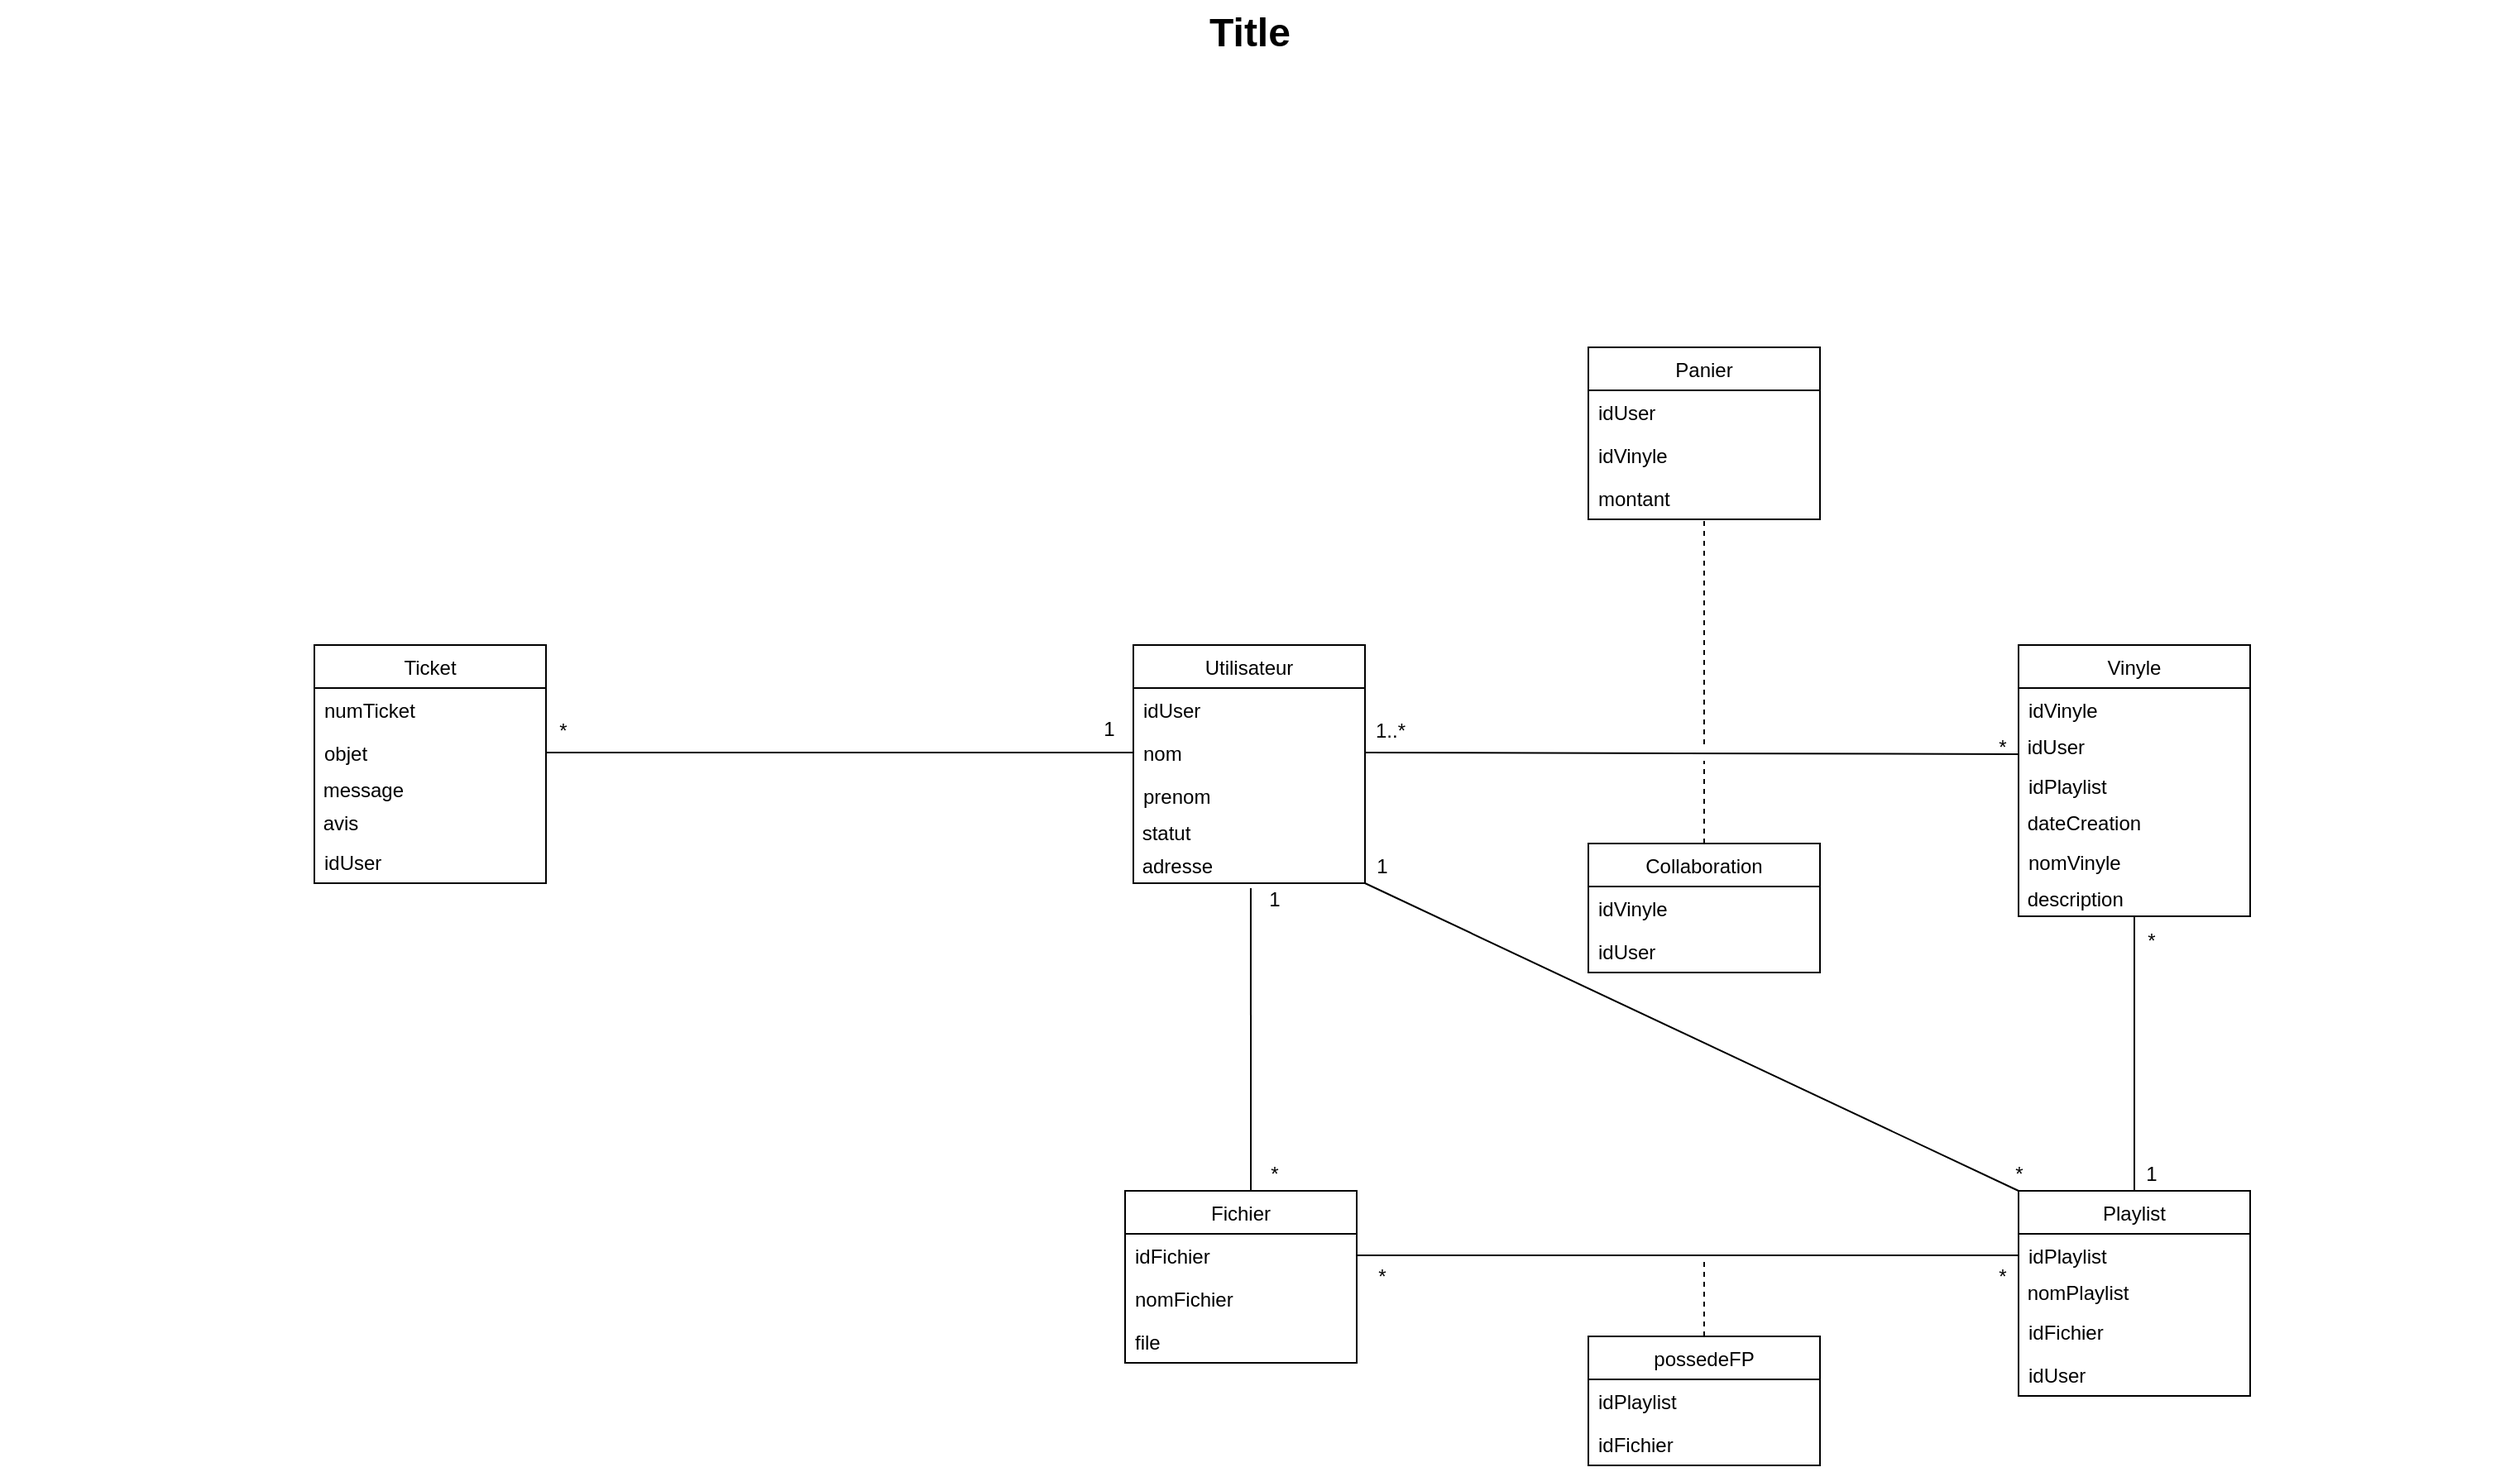 <mxfile version="12.4.3" type="device" pages="1"><diagram name="Page-1" id="929967ad-93f9-6ef4-fab6-5d389245f69c"><mxGraphModel dx="736" dy="439" grid="1" gridSize="10" guides="1" tooltips="1" connect="1" arrows="1" fold="1" page="1" pageScale="1.5" pageWidth="1169" pageHeight="826" background="none" math="0" shadow="0"><root><mxCell id="0" style=";html=1;"/><mxCell id="1" style=";html=1;" parent="0"/><mxCell id="1672d66443f91eb5-23" value="Title" style="text;strokeColor=none;fillColor=none;html=1;fontSize=24;fontStyle=1;verticalAlign=middle;align=center;" parent="1" vertex="1"><mxGeometry x="120" y="40" width="1510" height="40" as="geometry"/></mxCell><mxCell id="eaN-Cm-h0Vqrjn_SS42w-5" value="Utilisateur" style="swimlane;fontStyle=0;childLayout=stackLayout;horizontal=1;startSize=26;fillColor=none;horizontalStack=0;resizeParent=1;resizeParentMax=0;resizeLast=0;collapsible=1;marginBottom=0;" parent="1" vertex="1"><mxGeometry x="805" y="430" width="140" height="144" as="geometry"/></mxCell><mxCell id="eaN-Cm-h0Vqrjn_SS42w-6" value="idUser" style="text;strokeColor=none;fillColor=none;align=left;verticalAlign=top;spacingLeft=4;spacingRight=4;overflow=hidden;rotatable=0;points=[[0,0.5],[1,0.5]];portConstraint=eastwest;" parent="eaN-Cm-h0Vqrjn_SS42w-5" vertex="1"><mxGeometry y="26" width="140" height="26" as="geometry"/></mxCell><mxCell id="eaN-Cm-h0Vqrjn_SS42w-7" value="nom" style="text;strokeColor=none;fillColor=none;align=left;verticalAlign=top;spacingLeft=4;spacingRight=4;overflow=hidden;rotatable=0;points=[[0,0.5],[1,0.5]];portConstraint=eastwest;" parent="eaN-Cm-h0Vqrjn_SS42w-5" vertex="1"><mxGeometry y="52" width="140" height="26" as="geometry"/></mxCell><mxCell id="eaN-Cm-h0Vqrjn_SS42w-8" value="prenom" style="text;strokeColor=none;fillColor=none;align=left;verticalAlign=top;spacingLeft=4;spacingRight=4;overflow=hidden;rotatable=0;points=[[0,0.5],[1,0.5]];portConstraint=eastwest;" parent="eaN-Cm-h0Vqrjn_SS42w-5" vertex="1"><mxGeometry y="78" width="140" height="26" as="geometry"/></mxCell><mxCell id="eaN-Cm-h0Vqrjn_SS42w-48" value="&lt;div align=&quot;left&quot;&gt;&amp;nbsp;statut&lt;/div&gt;" style="text;html=1;align=left;verticalAlign=middle;resizable=0;points=[];;autosize=1;" parent="eaN-Cm-h0Vqrjn_SS42w-5" vertex="1"><mxGeometry y="104" width="140" height="20" as="geometry"/></mxCell><mxCell id="eaN-Cm-h0Vqrjn_SS42w-47" value="&amp;nbsp;adresse" style="text;html=1;align=left;verticalAlign=middle;resizable=0;points=[];;autosize=1;fontStyle=0" parent="eaN-Cm-h0Vqrjn_SS42w-5" vertex="1"><mxGeometry y="124" width="140" height="20" as="geometry"/></mxCell><mxCell id="eaN-Cm-h0Vqrjn_SS42w-10" value="Ticket" style="swimlane;fontStyle=0;childLayout=stackLayout;horizontal=1;startSize=26;fillColor=none;horizontalStack=0;resizeParent=1;resizeParentMax=0;resizeLast=0;collapsible=1;marginBottom=0;" parent="1" vertex="1"><mxGeometry x="310" y="430" width="140" height="144" as="geometry"/></mxCell><mxCell id="eaN-Cm-h0Vqrjn_SS42w-11" value="numTicket" style="text;strokeColor=none;fillColor=none;align=left;verticalAlign=top;spacingLeft=4;spacingRight=4;overflow=hidden;rotatable=0;points=[[0,0.5],[1,0.5]];portConstraint=eastwest;" parent="eaN-Cm-h0Vqrjn_SS42w-10" vertex="1"><mxGeometry y="26" width="140" height="26" as="geometry"/></mxCell><mxCell id="eaN-Cm-h0Vqrjn_SS42w-12" value="objet" style="text;strokeColor=none;fillColor=none;align=left;verticalAlign=top;spacingLeft=4;spacingRight=4;overflow=hidden;rotatable=0;points=[[0,0.5],[1,0.5]];portConstraint=eastwest;" parent="eaN-Cm-h0Vqrjn_SS42w-10" vertex="1"><mxGeometry y="52" width="140" height="26" as="geometry"/></mxCell><mxCell id="eaN-Cm-h0Vqrjn_SS42w-49" value="&lt;div align=&quot;left&quot;&gt;&amp;nbsp;message&lt;/div&gt;" style="text;html=1;align=left;verticalAlign=middle;resizable=0;points=[];;autosize=1;" parent="eaN-Cm-h0Vqrjn_SS42w-10" vertex="1"><mxGeometry y="78" width="140" height="20" as="geometry"/></mxCell><mxCell id="eaN-Cm-h0Vqrjn_SS42w-62" value="&amp;nbsp;avis" style="text;html=1;align=left;verticalAlign=middle;resizable=0;points=[];;autosize=1;" parent="eaN-Cm-h0Vqrjn_SS42w-10" vertex="1"><mxGeometry y="98" width="140" height="20" as="geometry"/></mxCell><mxCell id="eaN-Cm-h0Vqrjn_SS42w-4" value="idUser" style="text;strokeColor=none;fillColor=none;align=left;verticalAlign=top;spacingLeft=4;spacingRight=4;overflow=hidden;rotatable=0;points=[[0,0.5],[1,0.5]];portConstraint=eastwest;" parent="eaN-Cm-h0Vqrjn_SS42w-10" vertex="1"><mxGeometry y="118" width="140" height="26" as="geometry"/></mxCell><mxCell id="eaN-Cm-h0Vqrjn_SS42w-14" value="Panier" style="swimlane;fontStyle=0;childLayout=stackLayout;horizontal=1;startSize=26;fillColor=none;horizontalStack=0;resizeParent=1;resizeParentMax=0;resizeLast=0;collapsible=1;marginBottom=0;" parent="1" vertex="1"><mxGeometry x="1080" y="250" width="140" height="104" as="geometry"/></mxCell><mxCell id="eaN-Cm-h0Vqrjn_SS42w-15" value="idUser" style="text;strokeColor=none;fillColor=none;align=left;verticalAlign=top;spacingLeft=4;spacingRight=4;overflow=hidden;rotatable=0;points=[[0,0.5],[1,0.5]];portConstraint=eastwest;" parent="eaN-Cm-h0Vqrjn_SS42w-14" vertex="1"><mxGeometry y="26" width="140" height="26" as="geometry"/></mxCell><mxCell id="eaN-Cm-h0Vqrjn_SS42w-16" value="idVinyle" style="text;strokeColor=none;fillColor=none;align=left;verticalAlign=top;spacingLeft=4;spacingRight=4;overflow=hidden;rotatable=0;points=[[0,0.5],[1,0.5]];portConstraint=eastwest;" parent="eaN-Cm-h0Vqrjn_SS42w-14" vertex="1"><mxGeometry y="52" width="140" height="26" as="geometry"/></mxCell><mxCell id="eaN-Cm-h0Vqrjn_SS42w-17" value="montant" style="text;strokeColor=none;fillColor=none;align=left;verticalAlign=top;spacingLeft=4;spacingRight=4;overflow=hidden;rotatable=0;points=[[0,0.5],[1,0.5]];portConstraint=eastwest;" parent="eaN-Cm-h0Vqrjn_SS42w-14" vertex="1"><mxGeometry y="78" width="140" height="26" as="geometry"/></mxCell><mxCell id="eaN-Cm-h0Vqrjn_SS42w-18" value="Vinyle" style="swimlane;fontStyle=0;childLayout=stackLayout;horizontal=1;startSize=26;fillColor=none;horizontalStack=0;resizeParent=1;resizeParentMax=0;resizeLast=0;collapsible=1;marginBottom=0;" parent="1" vertex="1"><mxGeometry x="1340" y="430" width="140" height="164" as="geometry"/></mxCell><mxCell id="eaN-Cm-h0Vqrjn_SS42w-19" value="idVinyle" style="text;strokeColor=none;fillColor=none;align=left;verticalAlign=top;spacingLeft=4;spacingRight=4;overflow=hidden;rotatable=0;points=[[0,0.5],[1,0.5]];portConstraint=eastwest;" parent="eaN-Cm-h0Vqrjn_SS42w-18" vertex="1"><mxGeometry y="26" width="140" height="26" as="geometry"/></mxCell><mxCell id="eaN-Cm-h0Vqrjn_SS42w-51" value="&amp;nbsp;idUser" style="text;html=1;align=left;verticalAlign=middle;resizable=0;points=[];;autosize=1;" parent="eaN-Cm-h0Vqrjn_SS42w-18" vertex="1"><mxGeometry y="52" width="140" height="20" as="geometry"/></mxCell><mxCell id="eaN-Cm-h0Vqrjn_SS42w-20" value="idPlaylist" style="text;strokeColor=none;fillColor=none;align=left;verticalAlign=top;spacingLeft=4;spacingRight=4;overflow=hidden;rotatable=0;points=[[0,0.5],[1,0.5]];portConstraint=eastwest;" parent="eaN-Cm-h0Vqrjn_SS42w-18" vertex="1"><mxGeometry y="72" width="140" height="26" as="geometry"/></mxCell><mxCell id="eaN-Cm-h0Vqrjn_SS42w-52" value="&lt;div align=&quot;left&quot;&gt;&amp;nbsp;dateCreation&lt;/div&gt;" style="text;html=1;align=left;verticalAlign=middle;resizable=0;points=[];;autosize=1;" parent="eaN-Cm-h0Vqrjn_SS42w-18" vertex="1"><mxGeometry y="98" width="140" height="20" as="geometry"/></mxCell><mxCell id="eaN-Cm-h0Vqrjn_SS42w-21" value="nomVinyle" style="text;strokeColor=none;fillColor=none;align=left;verticalAlign=top;spacingLeft=4;spacingRight=4;overflow=hidden;rotatable=0;points=[[0,0.5],[1,0.5]];portConstraint=eastwest;" parent="eaN-Cm-h0Vqrjn_SS42w-18" vertex="1"><mxGeometry y="118" width="140" height="26" as="geometry"/></mxCell><mxCell id="eaN-Cm-h0Vqrjn_SS42w-50" value="&lt;div align=&quot;left&quot;&gt;&amp;nbsp;description&lt;br&gt;&lt;/div&gt;" style="text;html=1;align=left;verticalAlign=middle;resizable=0;points=[];;autosize=1;" parent="eaN-Cm-h0Vqrjn_SS42w-18" vertex="1"><mxGeometry y="144" width="140" height="20" as="geometry"/></mxCell><mxCell id="eaN-Cm-h0Vqrjn_SS42w-22" value="Collaboration" style="swimlane;fontStyle=0;childLayout=stackLayout;horizontal=1;startSize=26;fillColor=none;horizontalStack=0;resizeParent=1;resizeParentMax=0;resizeLast=0;collapsible=1;marginBottom=0;" parent="1" vertex="1"><mxGeometry x="1080" y="550" width="140" height="78" as="geometry"/></mxCell><mxCell id="eaN-Cm-h0Vqrjn_SS42w-23" value="idVinyle" style="text;strokeColor=none;fillColor=none;align=left;verticalAlign=top;spacingLeft=4;spacingRight=4;overflow=hidden;rotatable=0;points=[[0,0.5],[1,0.5]];portConstraint=eastwest;" parent="eaN-Cm-h0Vqrjn_SS42w-22" vertex="1"><mxGeometry y="26" width="140" height="26" as="geometry"/></mxCell><mxCell id="eaN-Cm-h0Vqrjn_SS42w-24" value="idUser" style="text;strokeColor=none;fillColor=none;align=left;verticalAlign=top;spacingLeft=4;spacingRight=4;overflow=hidden;rotatable=0;points=[[0,0.5],[1,0.5]];portConstraint=eastwest;" parent="eaN-Cm-h0Vqrjn_SS42w-22" vertex="1"><mxGeometry y="52" width="140" height="26" as="geometry"/></mxCell><mxCell id="eaN-Cm-h0Vqrjn_SS42w-26" value="Playlist" style="swimlane;fontStyle=0;childLayout=stackLayout;horizontal=1;startSize=26;fillColor=none;horizontalStack=0;resizeParent=1;resizeParentMax=0;resizeLast=0;collapsible=1;marginBottom=0;" parent="1" vertex="1"><mxGeometry x="1340" y="760" width="140" height="124" as="geometry"/></mxCell><mxCell id="eaN-Cm-h0Vqrjn_SS42w-27" value="idPlaylist" style="text;strokeColor=none;fillColor=none;align=left;verticalAlign=top;spacingLeft=4;spacingRight=4;overflow=hidden;rotatable=0;points=[[0,0.5],[1,0.5]];portConstraint=eastwest;" parent="eaN-Cm-h0Vqrjn_SS42w-26" vertex="1"><mxGeometry y="26" width="140" height="26" as="geometry"/></mxCell><mxCell id="eaN-Cm-h0Vqrjn_SS42w-53" value="&lt;div align=&quot;left&quot;&gt;&amp;nbsp;nomPlaylist&lt;/div&gt;" style="text;html=1;align=left;verticalAlign=middle;resizable=0;points=[];;autosize=1;" parent="eaN-Cm-h0Vqrjn_SS42w-26" vertex="1"><mxGeometry y="52" width="140" height="20" as="geometry"/></mxCell><mxCell id="eaN-Cm-h0Vqrjn_SS42w-28" value="idFichier" style="text;strokeColor=none;fillColor=none;align=left;verticalAlign=top;spacingLeft=4;spacingRight=4;overflow=hidden;rotatable=0;points=[[0,0.5],[1,0.5]];portConstraint=eastwest;" parent="eaN-Cm-h0Vqrjn_SS42w-26" vertex="1"><mxGeometry y="72" width="140" height="26" as="geometry"/></mxCell><mxCell id="eaN-Cm-h0Vqrjn_SS42w-29" value="idUser" style="text;strokeColor=none;fillColor=none;align=left;verticalAlign=top;spacingLeft=4;spacingRight=4;overflow=hidden;rotatable=0;points=[[0,0.5],[1,0.5]];portConstraint=eastwest;" parent="eaN-Cm-h0Vqrjn_SS42w-26" vertex="1"><mxGeometry y="98" width="140" height="26" as="geometry"/></mxCell><mxCell id="eaN-Cm-h0Vqrjn_SS42w-30" value="Fichier" style="swimlane;fontStyle=0;childLayout=stackLayout;horizontal=1;startSize=26;fillColor=none;horizontalStack=0;resizeParent=1;resizeParentMax=0;resizeLast=0;collapsible=1;marginBottom=0;" parent="1" vertex="1"><mxGeometry x="800" y="760" width="140" height="104" as="geometry"/></mxCell><mxCell id="eaN-Cm-h0Vqrjn_SS42w-31" value="idFichier" style="text;strokeColor=none;fillColor=none;align=left;verticalAlign=top;spacingLeft=4;spacingRight=4;overflow=hidden;rotatable=0;points=[[0,0.5],[1,0.5]];portConstraint=eastwest;" parent="eaN-Cm-h0Vqrjn_SS42w-30" vertex="1"><mxGeometry y="26" width="140" height="26" as="geometry"/></mxCell><mxCell id="eaN-Cm-h0Vqrjn_SS42w-32" value="nomFichier" style="text;strokeColor=none;fillColor=none;align=left;verticalAlign=top;spacingLeft=4;spacingRight=4;overflow=hidden;rotatable=0;points=[[0,0.5],[1,0.5]];portConstraint=eastwest;" parent="eaN-Cm-h0Vqrjn_SS42w-30" vertex="1"><mxGeometry y="52" width="140" height="26" as="geometry"/></mxCell><mxCell id="eaN-Cm-h0Vqrjn_SS42w-33" value="file" style="text;strokeColor=none;fillColor=none;align=left;verticalAlign=top;spacingLeft=4;spacingRight=4;overflow=hidden;rotatable=0;points=[[0,0.5],[1,0.5]];portConstraint=eastwest;" parent="eaN-Cm-h0Vqrjn_SS42w-30" vertex="1"><mxGeometry y="78" width="140" height="26" as="geometry"/></mxCell><mxCell id="eaN-Cm-h0Vqrjn_SS42w-38" value="" style="endArrow=none;html=1;entryX=0.507;entryY=1.15;entryDx=0;entryDy=0;entryPerimeter=0;" parent="1" target="eaN-Cm-h0Vqrjn_SS42w-47" edge="1"><mxGeometry width="50" height="50" relative="1" as="geometry"><mxPoint x="876" y="760" as="sourcePoint"/><mxPoint x="860" y="580" as="targetPoint"/></mxGeometry></mxCell><mxCell id="eaN-Cm-h0Vqrjn_SS42w-39" value="" style="endArrow=none;dashed=1;html=1;exitX=0.5;exitY=0;exitDx=0;exitDy=0;" parent="1" edge="1" source="s-pm6kSQO5O774HsTNMN-1"><mxGeometry width="50" height="50" relative="1" as="geometry"><mxPoint x="880" y="799" as="sourcePoint"/><mxPoint x="1150" y="800" as="targetPoint"/></mxGeometry></mxCell><mxCell id="eaN-Cm-h0Vqrjn_SS42w-41" value="" style="endArrow=none;html=1;entryX=0;entryY=0.7;entryDx=0;entryDy=0;exitX=1;exitY=0.5;exitDx=0;exitDy=0;entryPerimeter=0;" parent="1" source="eaN-Cm-h0Vqrjn_SS42w-7" target="eaN-Cm-h0Vqrjn_SS42w-51" edge="1"><mxGeometry width="50" height="50" relative="1" as="geometry"><mxPoint x="1060" y="500" as="sourcePoint"/><mxPoint x="1110" y="450" as="targetPoint"/></mxGeometry></mxCell><mxCell id="eaN-Cm-h0Vqrjn_SS42w-42" value="" style="endArrow=none;dashed=1;html=1;entryX=0.5;entryY=1;entryDx=0;entryDy=0;" parent="1" target="eaN-Cm-h0Vqrjn_SS42w-14" edge="1"><mxGeometry width="50" height="50" relative="1" as="geometry"><mxPoint x="1150" y="490" as="sourcePoint"/><mxPoint x="1180" y="410" as="targetPoint"/></mxGeometry></mxCell><mxCell id="eaN-Cm-h0Vqrjn_SS42w-43" value="" style="endArrow=none;dashed=1;html=1;" parent="1" edge="1"><mxGeometry width="50" height="50" relative="1" as="geometry"><mxPoint x="1150" y="550" as="sourcePoint"/><mxPoint x="1150" y="500" as="targetPoint"/></mxGeometry></mxCell><mxCell id="eaN-Cm-h0Vqrjn_SS42w-44" value="" style="endArrow=none;html=1;exitX=0.5;exitY=0;exitDx=0;exitDy=0;" parent="1" source="eaN-Cm-h0Vqrjn_SS42w-26" target="eaN-Cm-h0Vqrjn_SS42w-50" edge="1"><mxGeometry width="50" height="50" relative="1" as="geometry"><mxPoint x="1390" y="650" as="sourcePoint"/><mxPoint x="1409" y="550" as="targetPoint"/></mxGeometry></mxCell><mxCell id="eaN-Cm-h0Vqrjn_SS42w-45" value="" style="endArrow=none;html=1;entryX=0;entryY=0.5;entryDx=0;entryDy=0;exitX=1;exitY=0.5;exitDx=0;exitDy=0;" parent="1" source="eaN-Cm-h0Vqrjn_SS42w-12" target="eaN-Cm-h0Vqrjn_SS42w-7" edge="1"><mxGeometry width="50" height="50" relative="1" as="geometry"><mxPoint x="580" y="510" as="sourcePoint"/><mxPoint x="630" y="460" as="targetPoint"/></mxGeometry></mxCell><mxCell id="eaN-Cm-h0Vqrjn_SS42w-54" value="*" style="text;html=1;align=center;verticalAlign=middle;resizable=0;points=[];;autosize=1;" parent="1" vertex="1"><mxGeometry x="880" y="740" width="20" height="20" as="geometry"/></mxCell><mxCell id="eaN-Cm-h0Vqrjn_SS42w-55" value="1" style="text;html=1;align=center;verticalAlign=middle;resizable=0;points=[];;autosize=1;" parent="1" vertex="1"><mxGeometry x="880" y="574" width="20" height="20" as="geometry"/></mxCell><mxCell id="eaN-Cm-h0Vqrjn_SS42w-56" value="*" style="text;html=1;align=center;verticalAlign=middle;resizable=0;points=[];;autosize=1;" parent="1" vertex="1"><mxGeometry x="1320" y="482" width="20" height="20" as="geometry"/></mxCell><mxCell id="eaN-Cm-h0Vqrjn_SS42w-57" value="1..*" style="text;html=1;align=center;verticalAlign=middle;resizable=0;points=[];;autosize=1;" parent="1" vertex="1"><mxGeometry x="945" y="472" width="30" height="20" as="geometry"/></mxCell><mxCell id="eaN-Cm-h0Vqrjn_SS42w-58" value="*" style="text;html=1;align=center;verticalAlign=middle;resizable=0;points=[];;autosize=1;" parent="1" vertex="1"><mxGeometry x="1410" y="599" width="20" height="20" as="geometry"/></mxCell><mxCell id="eaN-Cm-h0Vqrjn_SS42w-59" value="1" style="text;html=1;align=center;verticalAlign=middle;resizable=0;points=[];;autosize=1;" parent="1" vertex="1"><mxGeometry x="1410" y="740" width="20" height="20" as="geometry"/></mxCell><mxCell id="eaN-Cm-h0Vqrjn_SS42w-63" value="1" style="text;html=1;align=center;verticalAlign=middle;resizable=0;points=[];;autosize=1;" parent="1" vertex="1"><mxGeometry x="780" y="471" width="20" height="20" as="geometry"/></mxCell><mxCell id="eaN-Cm-h0Vqrjn_SS42w-64" value="*" style="text;html=1;align=center;verticalAlign=middle;resizable=0;points=[];;autosize=1;" parent="1" vertex="1"><mxGeometry x="450" y="472" width="20" height="20" as="geometry"/></mxCell><mxCell id="s-pm6kSQO5O774HsTNMN-1" value="possedeFP" style="swimlane;fontStyle=0;childLayout=stackLayout;horizontal=1;startSize=26;fillColor=none;horizontalStack=0;resizeParent=1;resizeParentMax=0;resizeLast=0;collapsible=1;marginBottom=0;" vertex="1" parent="1"><mxGeometry x="1080" y="848" width="140" height="78" as="geometry"/></mxCell><mxCell id="s-pm6kSQO5O774HsTNMN-2" value="idPlaylist" style="text;strokeColor=none;fillColor=none;align=left;verticalAlign=top;spacingLeft=4;spacingRight=4;overflow=hidden;rotatable=0;points=[[0,0.5],[1,0.5]];portConstraint=eastwest;" vertex="1" parent="s-pm6kSQO5O774HsTNMN-1"><mxGeometry y="26" width="140" height="26" as="geometry"/></mxCell><mxCell id="s-pm6kSQO5O774HsTNMN-3" value="idFichier" style="text;strokeColor=none;fillColor=none;align=left;verticalAlign=top;spacingLeft=4;spacingRight=4;overflow=hidden;rotatable=0;points=[[0,0.5],[1,0.5]];portConstraint=eastwest;" vertex="1" parent="s-pm6kSQO5O774HsTNMN-1"><mxGeometry y="52" width="140" height="26" as="geometry"/></mxCell><mxCell id="s-pm6kSQO5O774HsTNMN-5" value="" style="endArrow=none;html=1;entryX=0;entryY=0.5;entryDx=0;entryDy=0;" edge="1" parent="1" target="eaN-Cm-h0Vqrjn_SS42w-27"><mxGeometry width="50" height="50" relative="1" as="geometry"><mxPoint x="940" y="799" as="sourcePoint"/><mxPoint x="1010" y="750" as="targetPoint"/></mxGeometry></mxCell><mxCell id="s-pm6kSQO5O774HsTNMN-6" value="*" style="text;html=1;align=center;verticalAlign=middle;resizable=0;points=[];;autosize=1;" vertex="1" parent="1"><mxGeometry x="945" y="802" width="20" height="20" as="geometry"/></mxCell><mxCell id="s-pm6kSQO5O774HsTNMN-7" value="*" style="text;html=1;align=center;verticalAlign=middle;resizable=0;points=[];;autosize=1;" vertex="1" parent="1"><mxGeometry x="1320" y="802" width="20" height="20" as="geometry"/></mxCell><mxCell id="s-pm6kSQO5O774HsTNMN-8" value="" style="endArrow=none;html=1;exitX=1;exitY=1;exitDx=0;exitDy=0;entryX=0;entryY=0;entryDx=0;entryDy=0;" edge="1" parent="1" source="eaN-Cm-h0Vqrjn_SS42w-5" target="eaN-Cm-h0Vqrjn_SS42w-26"><mxGeometry width="50" height="50" relative="1" as="geometry"><mxPoint x="1020" y="710" as="sourcePoint"/><mxPoint x="1070" y="660" as="targetPoint"/></mxGeometry></mxCell><mxCell id="s-pm6kSQO5O774HsTNMN-9" value="*" style="text;html=1;align=center;verticalAlign=middle;resizable=0;points=[];;autosize=1;" vertex="1" parent="1"><mxGeometry x="1330" y="740" width="20" height="20" as="geometry"/></mxCell><mxCell id="s-pm6kSQO5O774HsTNMN-10" value="1" style="text;html=1;align=center;verticalAlign=middle;resizable=0;points=[];;autosize=1;" vertex="1" parent="1"><mxGeometry x="945" y="554" width="20" height="20" as="geometry"/></mxCell></root></mxGraphModel></diagram></mxfile>